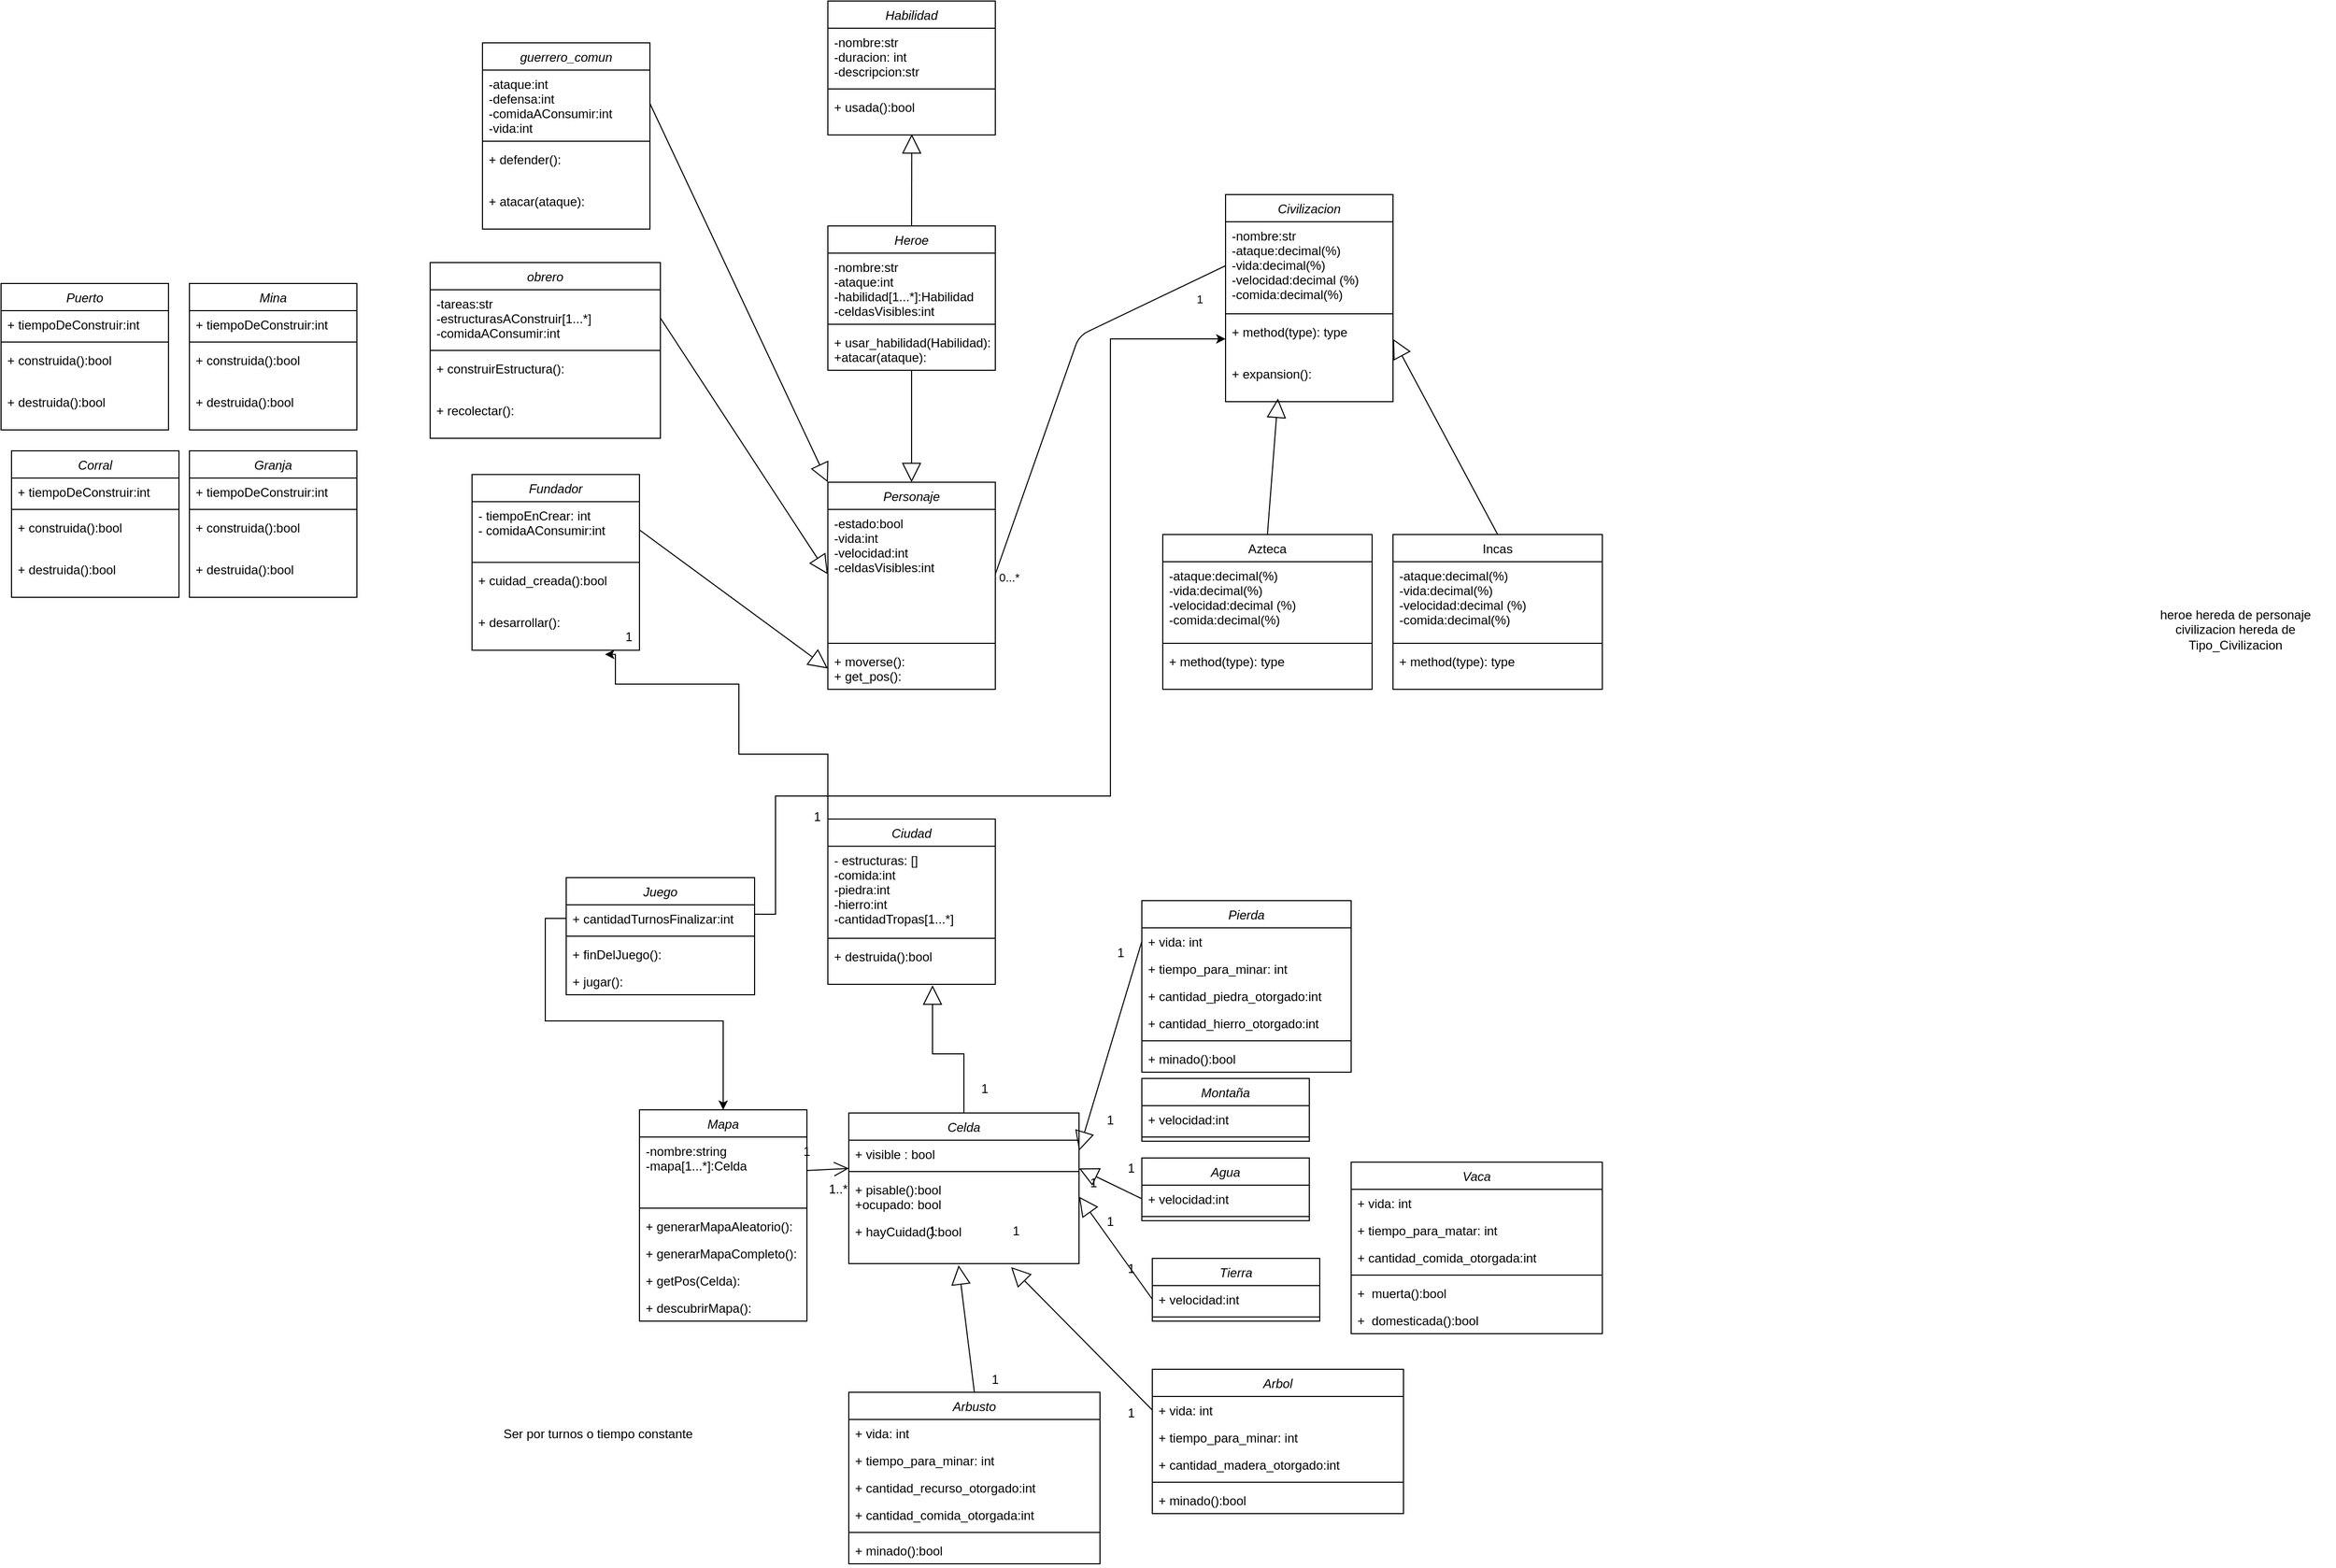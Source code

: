 <mxfile version="15.3.8" type="device"><diagram id="8JJDiIyHjLy-NNhQk0Iq" name="Page-1"><mxGraphModel dx="1550" dy="1571" grid="1" gridSize="10" guides="1" tooltips="1" connect="1" arrows="1" fold="1" page="1" pageScale="1" pageWidth="827" pageHeight="1169" math="0" shadow="0"><root><mxCell id="0"/><mxCell id="1" parent="0"/><mxCell id="Bsz2mE-iyqByEWqwgXkS-1" value="Juego" style="swimlane;fontStyle=2;align=center;verticalAlign=top;childLayout=stackLayout;horizontal=1;startSize=26;horizontalStack=0;resizeParent=1;resizeParentMax=0;resizeLast=0;collapsible=1;marginBottom=0;" parent="1" vertex="1"><mxGeometry x="-110" y="168" width="180" height="112" as="geometry"/></mxCell><mxCell id="Bsz2mE-iyqByEWqwgXkS-2" value="+ cantidadTurnosFinalizar:int" style="text;strokeColor=none;fillColor=none;align=left;verticalAlign=top;spacingLeft=4;spacingRight=4;overflow=hidden;rotatable=0;points=[[0,0.5],[1,0.5]];portConstraint=eastwest;" parent="Bsz2mE-iyqByEWqwgXkS-1" vertex="1"><mxGeometry y="26" width="180" height="26" as="geometry"/></mxCell><mxCell id="Bsz2mE-iyqByEWqwgXkS-3" value="" style="line;strokeWidth=1;fillColor=none;align=left;verticalAlign=middle;spacingTop=-1;spacingLeft=3;spacingRight=3;rotatable=0;labelPosition=right;points=[];portConstraint=eastwest;" parent="Bsz2mE-iyqByEWqwgXkS-1" vertex="1"><mxGeometry y="52" width="180" height="8" as="geometry"/></mxCell><mxCell id="Bsz2mE-iyqByEWqwgXkS-4" value="+ finDelJuego():" style="text;strokeColor=none;fillColor=none;align=left;verticalAlign=top;spacingLeft=4;spacingRight=4;overflow=hidden;rotatable=0;points=[[0,0.5],[1,0.5]];portConstraint=eastwest;" parent="Bsz2mE-iyqByEWqwgXkS-1" vertex="1"><mxGeometry y="60" width="180" height="26" as="geometry"/></mxCell><mxCell id="hgt76sWnVwrx15BT-1CC-37" value="+ jugar():" style="text;strokeColor=none;fillColor=none;align=left;verticalAlign=top;spacingLeft=4;spacingRight=4;overflow=hidden;rotatable=0;points=[[0,0.5],[1,0.5]];portConstraint=eastwest;" parent="Bsz2mE-iyqByEWqwgXkS-1" vertex="1"><mxGeometry y="86" width="180" height="26" as="geometry"/></mxCell><mxCell id="Bsz2mE-iyqByEWqwgXkS-5" value="Civilizacion" style="swimlane;fontStyle=2;align=center;verticalAlign=top;childLayout=stackLayout;horizontal=1;startSize=26;horizontalStack=0;resizeParent=1;resizeParentMax=0;resizeLast=0;collapsible=1;marginBottom=0;" parent="1" vertex="1"><mxGeometry x="520" y="-485" width="160" height="198" as="geometry"/></mxCell><mxCell id="Bsz2mE-iyqByEWqwgXkS-6" value="-nombre:str&#10;-ataque:decimal(%)&#10;-vida:decimal(%)&#10;-velocidad:decimal (%)&#10;-comida:decimal(%)" style="text;strokeColor=none;fillColor=none;align=left;verticalAlign=top;spacingLeft=4;spacingRight=4;overflow=hidden;rotatable=0;points=[[0,0.5],[1,0.5]];portConstraint=eastwest;" parent="Bsz2mE-iyqByEWqwgXkS-5" vertex="1"><mxGeometry y="26" width="160" height="84" as="geometry"/></mxCell><mxCell id="Bsz2mE-iyqByEWqwgXkS-7" value="" style="line;strokeWidth=1;fillColor=none;align=left;verticalAlign=middle;spacingTop=-1;spacingLeft=3;spacingRight=3;rotatable=0;labelPosition=right;points=[];portConstraint=eastwest;" parent="Bsz2mE-iyqByEWqwgXkS-5" vertex="1"><mxGeometry y="110" width="160" height="8" as="geometry"/></mxCell><mxCell id="Bsz2mE-iyqByEWqwgXkS-8" value="+ method(type): type" style="text;strokeColor=none;fillColor=none;align=left;verticalAlign=top;spacingLeft=4;spacingRight=4;overflow=hidden;rotatable=0;points=[[0,0.5],[1,0.5]];portConstraint=eastwest;" parent="Bsz2mE-iyqByEWqwgXkS-5" vertex="1"><mxGeometry y="118" width="160" height="40" as="geometry"/></mxCell><mxCell id="hgt76sWnVwrx15BT-1CC-32" value="+ expansion():" style="text;strokeColor=none;fillColor=none;align=left;verticalAlign=top;spacingLeft=4;spacingRight=4;overflow=hidden;rotatable=0;points=[[0,0.5],[1,0.5]];portConstraint=eastwest;" parent="Bsz2mE-iyqByEWqwgXkS-5" vertex="1"><mxGeometry y="158" width="160" height="40" as="geometry"/></mxCell><mxCell id="Bsz2mE-iyqByEWqwgXkS-9" value="Mapa" style="swimlane;fontStyle=2;align=center;verticalAlign=top;childLayout=stackLayout;horizontal=1;startSize=26;horizontalStack=0;resizeParent=1;resizeParentMax=0;resizeLast=0;collapsible=1;marginBottom=0;" parent="1" vertex="1"><mxGeometry x="-40" y="390" width="160" height="202" as="geometry"/></mxCell><mxCell id="Bsz2mE-iyqByEWqwgXkS-10" value="-nombre:string&#10;-mapa[1...*]:Celda" style="text;strokeColor=none;fillColor=none;align=left;verticalAlign=top;spacingLeft=4;spacingRight=4;overflow=hidden;rotatable=0;points=[[0,0.5],[1,0.5]];portConstraint=eastwest;" parent="Bsz2mE-iyqByEWqwgXkS-9" vertex="1"><mxGeometry y="26" width="160" height="64" as="geometry"/></mxCell><mxCell id="Bsz2mE-iyqByEWqwgXkS-11" value="" style="line;strokeWidth=1;fillColor=none;align=left;verticalAlign=middle;spacingTop=-1;spacingLeft=3;spacingRight=3;rotatable=0;labelPosition=right;points=[];portConstraint=eastwest;" parent="Bsz2mE-iyqByEWqwgXkS-9" vertex="1"><mxGeometry y="90" width="160" height="8" as="geometry"/></mxCell><mxCell id="Bsz2mE-iyqByEWqwgXkS-12" value="+ generarMapaAleatorio():" style="text;strokeColor=none;fillColor=none;align=left;verticalAlign=top;spacingLeft=4;spacingRight=4;overflow=hidden;rotatable=0;points=[[0,0.5],[1,0.5]];portConstraint=eastwest;" parent="Bsz2mE-iyqByEWqwgXkS-9" vertex="1"><mxGeometry y="98" width="160" height="26" as="geometry"/></mxCell><mxCell id="hgt76sWnVwrx15BT-1CC-34" value="+ generarMapaCompleto():" style="text;strokeColor=none;fillColor=none;align=left;verticalAlign=top;spacingLeft=4;spacingRight=4;overflow=hidden;rotatable=0;points=[[0,0.5],[1,0.5]];portConstraint=eastwest;" parent="Bsz2mE-iyqByEWqwgXkS-9" vertex="1"><mxGeometry y="124" width="160" height="26" as="geometry"/></mxCell><mxCell id="_lwzMiE8aVbPXO3ZBVne-4" value="+ getPos(Celda):" style="text;strokeColor=none;fillColor=none;align=left;verticalAlign=top;spacingLeft=4;spacingRight=4;overflow=hidden;rotatable=0;points=[[0,0.5],[1,0.5]];portConstraint=eastwest;" vertex="1" parent="Bsz2mE-iyqByEWqwgXkS-9"><mxGeometry y="150" width="160" height="26" as="geometry"/></mxCell><mxCell id="_lwzMiE8aVbPXO3ZBVne-6" value="+ descubrirMapa():" style="text;strokeColor=none;fillColor=none;align=left;verticalAlign=top;spacingLeft=4;spacingRight=4;overflow=hidden;rotatable=0;points=[[0,0.5],[1,0.5]];portConstraint=eastwest;" vertex="1" parent="Bsz2mE-iyqByEWqwgXkS-9"><mxGeometry y="176" width="160" height="26" as="geometry"/></mxCell><mxCell id="Bsz2mE-iyqByEWqwgXkS-13" value="Azteca" style="swimlane;fontStyle=0;align=center;verticalAlign=top;childLayout=stackLayout;horizontal=1;startSize=26;horizontalStack=0;resizeParent=1;resizeParentMax=0;resizeLast=0;collapsible=1;marginBottom=0;" parent="1" vertex="1"><mxGeometry x="460" y="-160" width="200" height="148" as="geometry"/></mxCell><mxCell id="Bsz2mE-iyqByEWqwgXkS-14" value="-ataque:decimal(%)&#10;-vida:decimal(%)&#10;-velocidad:decimal (%)&#10;-comida:decimal(%)" style="text;strokeColor=none;fillColor=none;align=left;verticalAlign=top;spacingLeft=4;spacingRight=4;overflow=hidden;rotatable=0;points=[[0,0.5],[1,0.5]];portConstraint=eastwest;" parent="Bsz2mE-iyqByEWqwgXkS-13" vertex="1"><mxGeometry y="26" width="200" height="74" as="geometry"/></mxCell><mxCell id="Bsz2mE-iyqByEWqwgXkS-15" value="" style="line;strokeWidth=1;fillColor=none;align=left;verticalAlign=middle;spacingTop=-1;spacingLeft=3;spacingRight=3;rotatable=0;labelPosition=right;points=[];portConstraint=eastwest;" parent="Bsz2mE-iyqByEWqwgXkS-13" vertex="1"><mxGeometry y="100" width="200" height="8" as="geometry"/></mxCell><mxCell id="Bsz2mE-iyqByEWqwgXkS-16" value="+ method(type): type" style="text;strokeColor=none;fillColor=none;align=left;verticalAlign=top;spacingLeft=4;spacingRight=4;overflow=hidden;rotatable=0;points=[[0,0.5],[1,0.5]];portConstraint=eastwest;" parent="Bsz2mE-iyqByEWqwgXkS-13" vertex="1"><mxGeometry y="108" width="200" height="40" as="geometry"/></mxCell><mxCell id="hgt76sWnVwrx15BT-1CC-38" style="edgeStyle=none;rounded=0;orthogonalLoop=1;jettySize=auto;html=1;exitX=0.5;exitY=0;exitDx=0;exitDy=0;entryX=0.501;entryY=0.982;entryDx=0;entryDy=0;entryPerimeter=0;endArrow=block;endFill=0;endSize=16;" parent="1" source="Bsz2mE-iyqByEWqwgXkS-17" target="Bsz2mE-iyqByEWqwgXkS-29" edge="1"><mxGeometry relative="1" as="geometry"/></mxCell><mxCell id="Bsz2mE-iyqByEWqwgXkS-17" value="Heroe" style="swimlane;fontStyle=2;align=center;verticalAlign=top;childLayout=stackLayout;horizontal=1;startSize=26;horizontalStack=0;resizeParent=1;resizeParentMax=0;resizeLast=0;collapsible=1;marginBottom=0;" parent="1" vertex="1"><mxGeometry x="140" y="-455" width="160" height="138" as="geometry"/></mxCell><mxCell id="Bsz2mE-iyqByEWqwgXkS-18" value="-nombre:str&#10;-ataque:int&#10;-habilidad[1...*]:Habilidad&#10;-celdasVisibles:int&#10;" style="text;strokeColor=none;fillColor=none;align=left;verticalAlign=top;spacingLeft=4;spacingRight=4;overflow=hidden;rotatable=0;points=[[0,0.5],[1,0.5]];portConstraint=eastwest;" parent="Bsz2mE-iyqByEWqwgXkS-17" vertex="1"><mxGeometry y="26" width="160" height="64" as="geometry"/></mxCell><mxCell id="Bsz2mE-iyqByEWqwgXkS-19" value="" style="line;strokeWidth=1;fillColor=none;align=left;verticalAlign=middle;spacingTop=-1;spacingLeft=3;spacingRight=3;rotatable=0;labelPosition=right;points=[];portConstraint=eastwest;" parent="Bsz2mE-iyqByEWqwgXkS-17" vertex="1"><mxGeometry y="90" width="160" height="8" as="geometry"/></mxCell><mxCell id="Bsz2mE-iyqByEWqwgXkS-20" value="+ usar_habilidad(Habilidad):&#10;+atacar(ataque):" style="text;strokeColor=none;fillColor=none;align=left;verticalAlign=top;spacingLeft=4;spacingRight=4;overflow=hidden;rotatable=0;points=[[0,0.5],[1,0.5]];portConstraint=eastwest;" parent="Bsz2mE-iyqByEWqwgXkS-17" vertex="1"><mxGeometry y="98" width="160" height="40" as="geometry"/></mxCell><mxCell id="Bsz2mE-iyqByEWqwgXkS-21" value="Personaje" style="swimlane;fontStyle=2;align=center;verticalAlign=top;childLayout=stackLayout;horizontal=1;startSize=26;horizontalStack=0;resizeParent=1;resizeParentMax=0;resizeLast=0;collapsible=1;marginBottom=0;" parent="1" vertex="1"><mxGeometry x="140" y="-210" width="160" height="198" as="geometry"/></mxCell><mxCell id="Bsz2mE-iyqByEWqwgXkS-22" value="-estado:bool&#10;-vida:int&#10;-velocidad:int&#10;-celdasVisibles:int" style="text;strokeColor=none;fillColor=none;align=left;verticalAlign=top;spacingLeft=4;spacingRight=4;overflow=hidden;rotatable=0;points=[[0,0.5],[1,0.5]];portConstraint=eastwest;" parent="Bsz2mE-iyqByEWqwgXkS-21" vertex="1"><mxGeometry y="26" width="160" height="124" as="geometry"/></mxCell><mxCell id="Bsz2mE-iyqByEWqwgXkS-23" value="" style="line;strokeWidth=1;fillColor=none;align=left;verticalAlign=middle;spacingTop=-1;spacingLeft=3;spacingRight=3;rotatable=0;labelPosition=right;points=[];portConstraint=eastwest;" parent="Bsz2mE-iyqByEWqwgXkS-21" vertex="1"><mxGeometry y="150" width="160" height="8" as="geometry"/></mxCell><mxCell id="Bsz2mE-iyqByEWqwgXkS-24" value="+ moverse():&#10;+ get_pos():" style="text;strokeColor=none;fillColor=none;align=left;verticalAlign=top;spacingLeft=4;spacingRight=4;overflow=hidden;rotatable=0;points=[[0,0.5],[1,0.5]];portConstraint=eastwest;" parent="Bsz2mE-iyqByEWqwgXkS-21" vertex="1"><mxGeometry y="158" width="160" height="40" as="geometry"/></mxCell><mxCell id="Bsz2mE-iyqByEWqwgXkS-26" value="Habilidad" style="swimlane;fontStyle=2;align=center;verticalAlign=top;childLayout=stackLayout;horizontal=1;startSize=26;horizontalStack=0;resizeParent=1;resizeParentMax=0;resizeLast=0;collapsible=1;marginBottom=0;" parent="1" vertex="1"><mxGeometry x="140" y="-670" width="160" height="128" as="geometry"/></mxCell><mxCell id="Bsz2mE-iyqByEWqwgXkS-27" value="-nombre:str&#10;-duracion: int&#10;-descripcion:str&#10;" style="text;strokeColor=none;fillColor=none;align=left;verticalAlign=top;spacingLeft=4;spacingRight=4;overflow=hidden;rotatable=0;points=[[0,0.5],[1,0.5]];portConstraint=eastwest;" parent="Bsz2mE-iyqByEWqwgXkS-26" vertex="1"><mxGeometry y="26" width="160" height="54" as="geometry"/></mxCell><mxCell id="Bsz2mE-iyqByEWqwgXkS-28" value="" style="line;strokeWidth=1;fillColor=none;align=left;verticalAlign=middle;spacingTop=-1;spacingLeft=3;spacingRight=3;rotatable=0;labelPosition=right;points=[];portConstraint=eastwest;" parent="Bsz2mE-iyqByEWqwgXkS-26" vertex="1"><mxGeometry y="80" width="160" height="8" as="geometry"/></mxCell><mxCell id="Bsz2mE-iyqByEWqwgXkS-29" value="+ usada():bool" style="text;strokeColor=none;fillColor=none;align=left;verticalAlign=top;spacingLeft=4;spacingRight=4;overflow=hidden;rotatable=0;points=[[0,0.5],[1,0.5]];portConstraint=eastwest;" parent="Bsz2mE-iyqByEWqwgXkS-26" vertex="1"><mxGeometry y="88" width="160" height="40" as="geometry"/></mxCell><mxCell id="Bsz2mE-iyqByEWqwgXkS-30" value="heroe hereda de personaje&lt;br&gt;civilizacion hereda de Tipo_Civilizacion" style="text;html=1;strokeColor=none;fillColor=none;align=center;verticalAlign=middle;whiteSpace=wrap;rounded=0;rotation=0;" parent="1" vertex="1"><mxGeometry x="1389.77" y="-217.4" width="190.23" height="297.4" as="geometry"/></mxCell><mxCell id="hgt76sWnVwrx15BT-1CC-19" style="edgeStyle=orthogonalEdgeStyle;rounded=0;orthogonalLoop=1;jettySize=auto;html=1;exitX=0.5;exitY=0;exitDx=0;exitDy=0;entryX=0.625;entryY=1.025;entryDx=0;entryDy=0;entryPerimeter=0;endArrow=block;endFill=0;endSize=16;" parent="1" source="Bsz2mE-iyqByEWqwgXkS-31" target="rQCdPEI0_QHbPo6-V2n5-23" edge="1"><mxGeometry relative="1" as="geometry"/></mxCell><mxCell id="Bsz2mE-iyqByEWqwgXkS-31" value="Celda" style="swimlane;fontStyle=2;align=center;verticalAlign=top;childLayout=stackLayout;horizontal=1;startSize=26;horizontalStack=0;resizeParent=1;resizeParentMax=0;resizeLast=0;collapsible=1;marginBottom=0;" parent="1" vertex="1"><mxGeometry x="160" y="393" width="220" height="144" as="geometry"/></mxCell><mxCell id="_lwzMiE8aVbPXO3ZBVne-28" value="+ visible : bool" style="text;strokeColor=none;fillColor=none;align=left;verticalAlign=top;spacingLeft=4;spacingRight=4;overflow=hidden;rotatable=0;points=[[0,0.5],[1,0.5]];portConstraint=eastwest;" vertex="1" parent="Bsz2mE-iyqByEWqwgXkS-31"><mxGeometry y="26" width="220" height="26" as="geometry"/></mxCell><mxCell id="Bsz2mE-iyqByEWqwgXkS-33" value="" style="line;strokeWidth=1;fillColor=none;align=left;verticalAlign=middle;spacingTop=-1;spacingLeft=3;spacingRight=3;rotatable=0;labelPosition=right;points=[];portConstraint=eastwest;" parent="Bsz2mE-iyqByEWqwgXkS-31" vertex="1"><mxGeometry y="52" width="220" height="8" as="geometry"/></mxCell><mxCell id="Bsz2mE-iyqByEWqwgXkS-34" value="+ pisable():bool&#10;+ocupado: bool&#10;" style="text;strokeColor=none;fillColor=none;align=left;verticalAlign=top;spacingLeft=4;spacingRight=4;overflow=hidden;rotatable=0;points=[[0,0.5],[1,0.5]];portConstraint=eastwest;" parent="Bsz2mE-iyqByEWqwgXkS-31" vertex="1"><mxGeometry y="60" width="220" height="40" as="geometry"/></mxCell><mxCell id="_lwzMiE8aVbPXO3ZBVne-5" value="+ hayCuidad():bool" style="text;strokeColor=none;fillColor=none;align=left;verticalAlign=top;spacingLeft=4;spacingRight=4;overflow=hidden;rotatable=0;points=[[0,0.5],[1,0.5]];portConstraint=eastwest;" vertex="1" parent="Bsz2mE-iyqByEWqwgXkS-31"><mxGeometry y="100" width="220" height="44" as="geometry"/></mxCell><mxCell id="Bsz2mE-iyqByEWqwgXkS-35" value="Pierda" style="swimlane;fontStyle=2;align=center;verticalAlign=top;childLayout=stackLayout;horizontal=1;startSize=26;horizontalStack=0;resizeParent=1;resizeParentMax=0;resizeLast=0;collapsible=1;marginBottom=0;" parent="1" vertex="1"><mxGeometry x="440" y="190" width="200" height="164" as="geometry"/></mxCell><mxCell id="Bsz2mE-iyqByEWqwgXkS-36" value="+ vida: int &#10;" style="text;strokeColor=none;fillColor=none;align=left;verticalAlign=top;spacingLeft=4;spacingRight=4;overflow=hidden;rotatable=0;points=[[0,0.5],[1,0.5]];portConstraint=eastwest;" parent="Bsz2mE-iyqByEWqwgXkS-35" vertex="1"><mxGeometry y="26" width="200" height="26" as="geometry"/></mxCell><mxCell id="BMXEYmr8GAR5Oj0dmpGZ-1" value="+ tiempo_para_minar: int&#10;" style="text;strokeColor=none;fillColor=none;align=left;verticalAlign=top;spacingLeft=4;spacingRight=4;overflow=hidden;rotatable=0;points=[[0,0.5],[1,0.5]];portConstraint=eastwest;" parent="Bsz2mE-iyqByEWqwgXkS-35" vertex="1"><mxGeometry y="52" width="200" height="26" as="geometry"/></mxCell><mxCell id="_lwzMiE8aVbPXO3ZBVne-50" value="+ cantidad_piedra_otorgado:int" style="text;strokeColor=none;fillColor=none;align=left;verticalAlign=top;spacingLeft=4;spacingRight=4;overflow=hidden;rotatable=0;points=[[0,0.5],[1,0.5]];portConstraint=eastwest;" vertex="1" parent="Bsz2mE-iyqByEWqwgXkS-35"><mxGeometry y="78" width="200" height="26" as="geometry"/></mxCell><mxCell id="BMXEYmr8GAR5Oj0dmpGZ-6" value="+ cantidad_hierro_otorgado:int" style="text;strokeColor=none;fillColor=none;align=left;verticalAlign=top;spacingLeft=4;spacingRight=4;overflow=hidden;rotatable=0;points=[[0,0.5],[1,0.5]];portConstraint=eastwest;" parent="Bsz2mE-iyqByEWqwgXkS-35" vertex="1"><mxGeometry y="104" width="200" height="26" as="geometry"/></mxCell><mxCell id="Bsz2mE-iyqByEWqwgXkS-37" value="" style="line;strokeWidth=1;fillColor=none;align=left;verticalAlign=middle;spacingTop=-1;spacingLeft=3;spacingRight=3;rotatable=0;labelPosition=right;points=[];portConstraint=eastwest;" parent="Bsz2mE-iyqByEWqwgXkS-35" vertex="1"><mxGeometry y="130" width="200" height="8" as="geometry"/></mxCell><mxCell id="Bsz2mE-iyqByEWqwgXkS-38" value="+ minado():bool" style="text;strokeColor=none;fillColor=none;align=left;verticalAlign=top;spacingLeft=4;spacingRight=4;overflow=hidden;rotatable=0;points=[[0,0.5],[1,0.5]];portConstraint=eastwest;" parent="Bsz2mE-iyqByEWqwgXkS-35" vertex="1"><mxGeometry y="138" width="200" height="26" as="geometry"/></mxCell><mxCell id="Bsz2mE-iyqByEWqwgXkS-40" value="Agua" style="swimlane;fontStyle=2;align=center;verticalAlign=top;childLayout=stackLayout;horizontal=1;startSize=26;horizontalStack=0;resizeParent=1;resizeParentMax=0;resizeLast=0;collapsible=1;marginBottom=0;" parent="1" vertex="1"><mxGeometry x="440" y="436" width="160" height="60" as="geometry"/></mxCell><mxCell id="Bsz2mE-iyqByEWqwgXkS-41" value="+ velocidad:int" style="text;strokeColor=none;fillColor=none;align=left;verticalAlign=top;spacingLeft=4;spacingRight=4;overflow=hidden;rotatable=0;points=[[0,0.5],[1,0.5]];portConstraint=eastwest;" parent="Bsz2mE-iyqByEWqwgXkS-40" vertex="1"><mxGeometry y="26" width="160" height="26" as="geometry"/></mxCell><mxCell id="Bsz2mE-iyqByEWqwgXkS-42" value="" style="line;strokeWidth=1;fillColor=none;align=left;verticalAlign=middle;spacingTop=-1;spacingLeft=3;spacingRight=3;rotatable=0;labelPosition=right;points=[];portConstraint=eastwest;" parent="Bsz2mE-iyqByEWqwgXkS-40" vertex="1"><mxGeometry y="52" width="160" height="8" as="geometry"/></mxCell><mxCell id="Bsz2mE-iyqByEWqwgXkS-44" value="Tierra" style="swimlane;fontStyle=2;align=center;verticalAlign=top;childLayout=stackLayout;horizontal=1;startSize=26;horizontalStack=0;resizeParent=1;resizeParentMax=0;resizeLast=0;collapsible=1;marginBottom=0;" parent="1" vertex="1"><mxGeometry x="450" y="532" width="160" height="60" as="geometry"/></mxCell><mxCell id="Bsz2mE-iyqByEWqwgXkS-45" value="+ velocidad:int" style="text;strokeColor=none;fillColor=none;align=left;verticalAlign=top;spacingLeft=4;spacingRight=4;overflow=hidden;rotatable=0;points=[[0,0.5],[1,0.5]];portConstraint=eastwest;" parent="Bsz2mE-iyqByEWqwgXkS-44" vertex="1"><mxGeometry y="26" width="160" height="26" as="geometry"/></mxCell><mxCell id="Bsz2mE-iyqByEWqwgXkS-46" value="" style="line;strokeWidth=1;fillColor=none;align=left;verticalAlign=middle;spacingTop=-1;spacingLeft=3;spacingRight=3;rotatable=0;labelPosition=right;points=[];portConstraint=eastwest;" parent="Bsz2mE-iyqByEWqwgXkS-44" vertex="1"><mxGeometry y="52" width="160" height="8" as="geometry"/></mxCell><mxCell id="rQCdPEI0_QHbPo6-V2n5-1" value="" style="endArrow=block;endSize=16;endFill=0;html=1;entryX=1;entryY=0.25;entryDx=0;entryDy=0;exitX=0;exitY=0.5;exitDx=0;exitDy=0;" parent="1" source="Bsz2mE-iyqByEWqwgXkS-36" target="Bsz2mE-iyqByEWqwgXkS-31" edge="1"><mxGeometry x="-1" y="-162" width="160" relative="1" as="geometry"><mxPoint x="410" y="312" as="sourcePoint"/><mxPoint x="570" y="312" as="targetPoint"/><mxPoint x="-150" y="-102" as="offset"/></mxGeometry></mxCell><mxCell id="rQCdPEI0_QHbPo6-V2n5-2" value="" style="endArrow=block;endSize=16;endFill=0;html=1;entryX=1;entryY=0.5;entryDx=0;entryDy=0;exitX=0;exitY=0.5;exitDx=0;exitDy=0;" parent="1" source="Bsz2mE-iyqByEWqwgXkS-41" edge="1"><mxGeometry x="-1" y="-162" width="160" relative="1" as="geometry"><mxPoint x="650.0" y="299.0" as="sourcePoint"/><mxPoint x="380" y="446" as="targetPoint"/><mxPoint x="-150" y="-102" as="offset"/></mxGeometry></mxCell><mxCell id="rQCdPEI0_QHbPo6-V2n5-3" value="" style="endArrow=block;endSize=16;endFill=0;html=1;entryX=1;entryY=0.5;entryDx=0;entryDy=0;exitX=0;exitY=0.5;exitDx=0;exitDy=0;" parent="1" source="Bsz2mE-iyqByEWqwgXkS-45" target="Bsz2mE-iyqByEWqwgXkS-34" edge="1"><mxGeometry x="-1" y="-162" width="160" relative="1" as="geometry"><mxPoint x="660.0" y="309.0" as="sourcePoint"/><mxPoint x="480" y="394.5" as="targetPoint"/><mxPoint x="-150" y="-102" as="offset"/></mxGeometry></mxCell><mxCell id="rQCdPEI0_QHbPo6-V2n5-4" value="" style="endArrow=block;endSize=16;endFill=0;html=1;entryX=0.5;entryY=0;entryDx=0;entryDy=0;" parent="1" source="Bsz2mE-iyqByEWqwgXkS-20" target="Bsz2mE-iyqByEWqwgXkS-21" edge="1"><mxGeometry x="-1" y="-162" width="160" relative="1" as="geometry"><mxPoint x="220" y="-310" as="sourcePoint"/><mxPoint x="380" y="-284.5" as="targetPoint"/><mxPoint x="-150" y="-102" as="offset"/></mxGeometry></mxCell><mxCell id="rQCdPEI0_QHbPo6-V2n5-5" value="guerrero_comun" style="swimlane;fontStyle=2;align=center;verticalAlign=top;childLayout=stackLayout;horizontal=1;startSize=26;horizontalStack=0;resizeParent=1;resizeParentMax=0;resizeLast=0;collapsible=1;marginBottom=0;" parent="1" vertex="1"><mxGeometry x="-190" y="-630" width="160" height="178" as="geometry"/></mxCell><mxCell id="rQCdPEI0_QHbPo6-V2n5-6" value="-ataque:int&#10;-defensa:int&#10;-comidaAConsumir:int&#10;-vida:int" style="text;strokeColor=none;fillColor=none;align=left;verticalAlign=top;spacingLeft=4;spacingRight=4;overflow=hidden;rotatable=0;points=[[0,0.5],[1,0.5]];portConstraint=eastwest;" parent="rQCdPEI0_QHbPo6-V2n5-5" vertex="1"><mxGeometry y="26" width="160" height="64" as="geometry"/></mxCell><mxCell id="rQCdPEI0_QHbPo6-V2n5-7" value="" style="line;strokeWidth=1;fillColor=none;align=left;verticalAlign=middle;spacingTop=-1;spacingLeft=3;spacingRight=3;rotatable=0;labelPosition=right;points=[];portConstraint=eastwest;" parent="rQCdPEI0_QHbPo6-V2n5-5" vertex="1"><mxGeometry y="90" width="160" height="8" as="geometry"/></mxCell><mxCell id="rQCdPEI0_QHbPo6-V2n5-8" value="+ defender():" style="text;strokeColor=none;fillColor=none;align=left;verticalAlign=top;spacingLeft=4;spacingRight=4;overflow=hidden;rotatable=0;points=[[0,0.5],[1,0.5]];portConstraint=eastwest;" parent="rQCdPEI0_QHbPo6-V2n5-5" vertex="1"><mxGeometry y="98" width="160" height="40" as="geometry"/></mxCell><mxCell id="hgt76sWnVwrx15BT-1CC-28" value="+ atacar(ataque):" style="text;strokeColor=none;fillColor=none;align=left;verticalAlign=top;spacingLeft=4;spacingRight=4;overflow=hidden;rotatable=0;points=[[0,0.5],[1,0.5]];portConstraint=eastwest;" parent="rQCdPEI0_QHbPo6-V2n5-5" vertex="1"><mxGeometry y="138" width="160" height="40" as="geometry"/></mxCell><mxCell id="rQCdPEI0_QHbPo6-V2n5-9" value="obrero" style="swimlane;fontStyle=2;align=center;verticalAlign=top;childLayout=stackLayout;horizontal=1;startSize=26;horizontalStack=0;resizeParent=1;resizeParentMax=0;resizeLast=0;collapsible=1;marginBottom=0;" parent="1" vertex="1"><mxGeometry x="-240" y="-420" width="220" height="168" as="geometry"/></mxCell><mxCell id="rQCdPEI0_QHbPo6-V2n5-10" value="-tareas:str&#10;-estructurasAConstruir[1...*]&#10;-comidaAConsumir:int" style="text;strokeColor=none;fillColor=none;align=left;verticalAlign=top;spacingLeft=4;spacingRight=4;overflow=hidden;rotatable=0;points=[[0,0.5],[1,0.5]];portConstraint=eastwest;" parent="rQCdPEI0_QHbPo6-V2n5-9" vertex="1"><mxGeometry y="26" width="220" height="54" as="geometry"/></mxCell><mxCell id="rQCdPEI0_QHbPo6-V2n5-11" value="" style="line;strokeWidth=1;fillColor=none;align=left;verticalAlign=middle;spacingTop=-1;spacingLeft=3;spacingRight=3;rotatable=0;labelPosition=right;points=[];portConstraint=eastwest;" parent="rQCdPEI0_QHbPo6-V2n5-9" vertex="1"><mxGeometry y="80" width="220" height="8" as="geometry"/></mxCell><mxCell id="rQCdPEI0_QHbPo6-V2n5-12" value="+ construirEstructura():" style="text;strokeColor=none;fillColor=none;align=left;verticalAlign=top;spacingLeft=4;spacingRight=4;overflow=hidden;rotatable=0;points=[[0,0.5],[1,0.5]];portConstraint=eastwest;" parent="rQCdPEI0_QHbPo6-V2n5-9" vertex="1"><mxGeometry y="88" width="220" height="40" as="geometry"/></mxCell><mxCell id="hgt76sWnVwrx15BT-1CC-26" value="+ recolectar():" style="text;strokeColor=none;fillColor=none;align=left;verticalAlign=top;spacingLeft=4;spacingRight=4;overflow=hidden;rotatable=0;points=[[0,0.5],[1,0.5]];portConstraint=eastwest;" parent="rQCdPEI0_QHbPo6-V2n5-9" vertex="1"><mxGeometry y="128" width="220" height="40" as="geometry"/></mxCell><mxCell id="rQCdPEI0_QHbPo6-V2n5-13" value="Fundador" style="swimlane;fontStyle=2;align=center;verticalAlign=top;childLayout=stackLayout;horizontal=1;startSize=26;horizontalStack=0;resizeParent=1;resizeParentMax=0;resizeLast=0;collapsible=1;marginBottom=0;" parent="1" vertex="1"><mxGeometry x="-200" y="-217.4" width="160" height="168" as="geometry"/></mxCell><mxCell id="rQCdPEI0_QHbPo6-V2n5-14" value="- tiempoEnCrear: int&#10;- comidaAConsumir:int" style="text;strokeColor=none;fillColor=none;align=left;verticalAlign=top;spacingLeft=4;spacingRight=4;overflow=hidden;rotatable=0;points=[[0,0.5],[1,0.5]];portConstraint=eastwest;" parent="rQCdPEI0_QHbPo6-V2n5-13" vertex="1"><mxGeometry y="26" width="160" height="54" as="geometry"/></mxCell><mxCell id="rQCdPEI0_QHbPo6-V2n5-15" value="" style="line;strokeWidth=1;fillColor=none;align=left;verticalAlign=middle;spacingTop=-1;spacingLeft=3;spacingRight=3;rotatable=0;labelPosition=right;points=[];portConstraint=eastwest;" parent="rQCdPEI0_QHbPo6-V2n5-13" vertex="1"><mxGeometry y="80" width="160" height="8" as="geometry"/></mxCell><mxCell id="rQCdPEI0_QHbPo6-V2n5-16" value="+ cuidad_creada():bool" style="text;strokeColor=none;fillColor=none;align=left;verticalAlign=top;spacingLeft=4;spacingRight=4;overflow=hidden;rotatable=0;points=[[0,0.5],[1,0.5]];portConstraint=eastwest;" parent="rQCdPEI0_QHbPo6-V2n5-13" vertex="1"><mxGeometry y="88" width="160" height="40" as="geometry"/></mxCell><mxCell id="hgt76sWnVwrx15BT-1CC-27" value="+ desarrollar():" style="text;strokeColor=none;fillColor=none;align=left;verticalAlign=top;spacingLeft=4;spacingRight=4;overflow=hidden;rotatable=0;points=[[0,0.5],[1,0.5]];portConstraint=eastwest;" parent="rQCdPEI0_QHbPo6-V2n5-13" vertex="1"><mxGeometry y="128" width="160" height="40" as="geometry"/></mxCell><mxCell id="rQCdPEI0_QHbPo6-V2n5-17" value="" style="endArrow=block;endSize=16;endFill=0;html=1;entryX=0;entryY=0;entryDx=0;entryDy=0;exitX=1;exitY=0.5;exitDx=0;exitDy=0;" parent="1" source="rQCdPEI0_QHbPo6-V2n5-6" target="Bsz2mE-iyqByEWqwgXkS-21" edge="1"><mxGeometry x="-1" y="-162" width="160" relative="1" as="geometry"><mxPoint x="42.8" y="-380.0" as="sourcePoint"/><mxPoint x="40" y="-267.72" as="targetPoint"/><mxPoint x="-150" y="-102" as="offset"/></mxGeometry></mxCell><mxCell id="rQCdPEI0_QHbPo6-V2n5-18" value="" style="endArrow=block;endSize=16;endFill=0;html=1;entryX=0;entryY=0.5;entryDx=0;entryDy=0;exitX=1;exitY=0.5;exitDx=0;exitDy=0;" parent="1" source="rQCdPEI0_QHbPo6-V2n5-10" target="Bsz2mE-iyqByEWqwgXkS-22" edge="1"><mxGeometry x="-1" y="-162" width="160" relative="1" as="geometry"><mxPoint x="52.8" y="-150.0" as="sourcePoint"/><mxPoint x="50" y="-37.72" as="targetPoint"/><mxPoint x="-150" y="-102" as="offset"/></mxGeometry></mxCell><mxCell id="rQCdPEI0_QHbPo6-V2n5-19" value="" style="endArrow=block;endSize=16;endFill=0;html=1;entryX=0;entryY=0.5;entryDx=0;entryDy=0;exitX=1;exitY=0.5;exitDx=0;exitDy=0;" parent="1" source="rQCdPEI0_QHbPo6-V2n5-14" target="Bsz2mE-iyqByEWqwgXkS-24" edge="1"><mxGeometry x="-1" y="-162" width="160" relative="1" as="geometry"><mxPoint x="-7.2" y="-70.0" as="sourcePoint"/><mxPoint x="-10" y="42.28" as="targetPoint"/><mxPoint x="-150" y="-102" as="offset"/></mxGeometry></mxCell><mxCell id="rQCdPEI0_QHbPo6-V2n5-20" value="Ciudad" style="swimlane;fontStyle=2;align=center;verticalAlign=top;childLayout=stackLayout;horizontal=1;startSize=26;horizontalStack=0;resizeParent=1;resizeParentMax=0;resizeLast=0;collapsible=1;marginBottom=0;" parent="1" vertex="1"><mxGeometry x="140" y="112" width="160" height="158" as="geometry"/></mxCell><mxCell id="hgt76sWnVwrx15BT-1CC-35" value="- estructuras: []&#10;-comida:int&#10;-piedra:int&#10;-hierro:int&#10;-cantidadTropas[1...*]" style="text;strokeColor=none;fillColor=none;align=left;verticalAlign=top;spacingLeft=4;spacingRight=4;overflow=hidden;rotatable=0;points=[[0,0.5],[1,0.5]];portConstraint=eastwest;" parent="rQCdPEI0_QHbPo6-V2n5-20" vertex="1"><mxGeometry y="26" width="160" height="84" as="geometry"/></mxCell><mxCell id="rQCdPEI0_QHbPo6-V2n5-22" value="" style="line;strokeWidth=1;fillColor=none;align=left;verticalAlign=middle;spacingTop=-1;spacingLeft=3;spacingRight=3;rotatable=0;labelPosition=right;points=[];portConstraint=eastwest;" parent="rQCdPEI0_QHbPo6-V2n5-20" vertex="1"><mxGeometry y="110" width="160" height="8" as="geometry"/></mxCell><mxCell id="rQCdPEI0_QHbPo6-V2n5-23" value="+ destruida():bool" style="text;strokeColor=none;fillColor=none;align=left;verticalAlign=top;spacingLeft=4;spacingRight=4;overflow=hidden;rotatable=0;points=[[0,0.5],[1,0.5]];portConstraint=eastwest;" parent="rQCdPEI0_QHbPo6-V2n5-20" vertex="1"><mxGeometry y="118" width="160" height="40" as="geometry"/></mxCell><mxCell id="rQCdPEI0_QHbPo6-V2n5-36" value="" style="endArrow=open;endFill=1;endSize=12;html=1;entryX=0;entryY=0.5;entryDx=0;entryDy=0;exitX=1;exitY=0.5;exitDx=0;exitDy=0;" parent="1" source="Bsz2mE-iyqByEWqwgXkS-10" edge="1"><mxGeometry width="160" relative="1" as="geometry"><mxPoint x="410" y="570.5" as="sourcePoint"/><mxPoint x="160" y="446" as="targetPoint"/><Array as="points"/></mxGeometry></mxCell><mxCell id="rQCdPEI0_QHbPo6-V2n5-40" value="" style="endArrow=none;html=1;entryX=0;entryY=0.5;entryDx=0;entryDy=0;exitX=1;exitY=0.5;exitDx=0;exitDy=0;" parent="1" source="Bsz2mE-iyqByEWqwgXkS-22" target="Bsz2mE-iyqByEWqwgXkS-6" edge="1"><mxGeometry width="50" height="50" relative="1" as="geometry"><mxPoint x="350" y="-230" as="sourcePoint"/><mxPoint x="400" y="-280" as="targetPoint"/><Array as="points"><mxPoint x="380" y="-350"/></Array></mxGeometry></mxCell><mxCell id="rQCdPEI0_QHbPo6-V2n5-41" value="0...*" style="edgeLabel;html=1;align=center;verticalAlign=middle;resizable=0;points=[];" parent="rQCdPEI0_QHbPo6-V2n5-40" vertex="1" connectable="0"><mxGeometry x="-0.753" y="4" relative="1" as="geometry"><mxPoint y="49.95" as="offset"/></mxGeometry></mxCell><mxCell id="rQCdPEI0_QHbPo6-V2n5-42" value="1" style="edgeLabel;html=1;align=center;verticalAlign=middle;resizable=0;points=[];" parent="rQCdPEI0_QHbPo6-V2n5-40" vertex="1" connectable="0"><mxGeometry x="0.773" y="1" relative="1" as="geometry"><mxPoint x="16" y="13" as="offset"/></mxGeometry></mxCell><mxCell id="rQCdPEI0_QHbPo6-V2n5-30" value="" style="endArrow=block;endSize=16;endFill=0;html=1;exitX=0.5;exitY=0;exitDx=0;exitDy=0;" parent="1" source="Bsz2mE-iyqByEWqwgXkS-13" edge="1"><mxGeometry x="-1" y="-162" width="160" relative="1" as="geometry"><mxPoint x="572.8" y="-372.0" as="sourcePoint"/><mxPoint x="570" y="-290" as="targetPoint"/><mxPoint x="-150" y="-102" as="offset"/></mxGeometry></mxCell><mxCell id="rQCdPEI0_QHbPo6-V2n5-44" value="Incas" style="swimlane;fontStyle=0;align=center;verticalAlign=top;childLayout=stackLayout;horizontal=1;startSize=26;horizontalStack=0;resizeParent=1;resizeParentMax=0;resizeLast=0;collapsible=1;marginBottom=0;" parent="1" vertex="1"><mxGeometry x="680" y="-160" width="200" height="148" as="geometry"/></mxCell><mxCell id="rQCdPEI0_QHbPo6-V2n5-45" value="-ataque:decimal(%)&#10;-vida:decimal(%)&#10;-velocidad:decimal (%)&#10;-comida:decimal(%)" style="text;strokeColor=none;fillColor=none;align=left;verticalAlign=top;spacingLeft=4;spacingRight=4;overflow=hidden;rotatable=0;points=[[0,0.5],[1,0.5]];portConstraint=eastwest;" parent="rQCdPEI0_QHbPo6-V2n5-44" vertex="1"><mxGeometry y="26" width="200" height="74" as="geometry"/></mxCell><mxCell id="rQCdPEI0_QHbPo6-V2n5-46" value="" style="line;strokeWidth=1;fillColor=none;align=left;verticalAlign=middle;spacingTop=-1;spacingLeft=3;spacingRight=3;rotatable=0;labelPosition=right;points=[];portConstraint=eastwest;" parent="rQCdPEI0_QHbPo6-V2n5-44" vertex="1"><mxGeometry y="100" width="200" height="8" as="geometry"/></mxCell><mxCell id="rQCdPEI0_QHbPo6-V2n5-47" value="+ method(type): type" style="text;strokeColor=none;fillColor=none;align=left;verticalAlign=top;spacingLeft=4;spacingRight=4;overflow=hidden;rotatable=0;points=[[0,0.5],[1,0.5]];portConstraint=eastwest;" parent="rQCdPEI0_QHbPo6-V2n5-44" vertex="1"><mxGeometry y="108" width="200" height="40" as="geometry"/></mxCell><mxCell id="rQCdPEI0_QHbPo6-V2n5-48" value="" style="endArrow=block;endSize=16;endFill=0;html=1;exitX=0.5;exitY=0;exitDx=0;exitDy=0;entryX=1;entryY=0.5;entryDx=0;entryDy=0;" parent="1" source="rQCdPEI0_QHbPo6-V2n5-44" target="Bsz2mE-iyqByEWqwgXkS-8" edge="1"><mxGeometry x="-1" y="-162" width="160" relative="1" as="geometry"><mxPoint x="570" y="-150.0" as="sourcePoint"/><mxPoint x="587.92" y="-262.52" as="targetPoint"/><mxPoint x="-150" y="-102" as="offset"/></mxGeometry></mxCell><mxCell id="rQCdPEI0_QHbPo6-V2n5-49" style="edgeStyle=orthogonalEdgeStyle;rounded=0;orthogonalLoop=1;jettySize=auto;html=1;exitX=0;exitY=0.5;exitDx=0;exitDy=0;" parent="1" source="Bsz2mE-iyqByEWqwgXkS-2" target="Bsz2mE-iyqByEWqwgXkS-9" edge="1"><mxGeometry relative="1" as="geometry"/></mxCell><mxCell id="rQCdPEI0_QHbPo6-V2n5-50" style="edgeStyle=orthogonalEdgeStyle;rounded=0;orthogonalLoop=1;jettySize=auto;html=1;exitX=1;exitY=0.5;exitDx=0;exitDy=0;" parent="1" source="Bsz2mE-iyqByEWqwgXkS-2" target="Bsz2mE-iyqByEWqwgXkS-8" edge="1"><mxGeometry relative="1" as="geometry"><Array as="points"><mxPoint x="90" y="203"/><mxPoint x="90" y="90"/><mxPoint x="410" y="90"/><mxPoint x="410" y="-347"/></Array></mxGeometry></mxCell><mxCell id="hgt76sWnVwrx15BT-1CC-1" value="Arbol" style="swimlane;fontStyle=2;align=center;verticalAlign=top;childLayout=stackLayout;horizontal=1;startSize=26;horizontalStack=0;resizeParent=1;resizeParentMax=0;resizeLast=0;collapsible=1;marginBottom=0;" parent="1" vertex="1"><mxGeometry x="450" y="638" width="240" height="138" as="geometry"/></mxCell><mxCell id="hgt76sWnVwrx15BT-1CC-2" value="+ vida: int &#10;" style="text;strokeColor=none;fillColor=none;align=left;verticalAlign=top;spacingLeft=4;spacingRight=4;overflow=hidden;rotatable=0;points=[[0,0.5],[1,0.5]];portConstraint=eastwest;" parent="hgt76sWnVwrx15BT-1CC-1" vertex="1"><mxGeometry y="26" width="240" height="26" as="geometry"/></mxCell><mxCell id="BMXEYmr8GAR5Oj0dmpGZ-4" value="+ tiempo_para_minar: int&#10;" style="text;strokeColor=none;fillColor=none;align=left;verticalAlign=top;spacingLeft=4;spacingRight=4;overflow=hidden;rotatable=0;points=[[0,0.5],[1,0.5]];portConstraint=eastwest;" parent="hgt76sWnVwrx15BT-1CC-1" vertex="1"><mxGeometry y="52" width="240" height="26" as="geometry"/></mxCell><mxCell id="BMXEYmr8GAR5Oj0dmpGZ-5" value="+ cantidad_madera_otorgado:int&#10;" style="text;strokeColor=none;fillColor=none;align=left;verticalAlign=top;spacingLeft=4;spacingRight=4;overflow=hidden;rotatable=0;points=[[0,0.5],[1,0.5]];portConstraint=eastwest;" parent="hgt76sWnVwrx15BT-1CC-1" vertex="1"><mxGeometry y="78" width="240" height="26" as="geometry"/></mxCell><mxCell id="hgt76sWnVwrx15BT-1CC-3" value="" style="line;strokeWidth=1;fillColor=none;align=left;verticalAlign=middle;spacingTop=-1;spacingLeft=3;spacingRight=3;rotatable=0;labelPosition=right;points=[];portConstraint=eastwest;" parent="hgt76sWnVwrx15BT-1CC-1" vertex="1"><mxGeometry y="104" width="240" height="8" as="geometry"/></mxCell><mxCell id="hgt76sWnVwrx15BT-1CC-4" value="+ minado():bool" style="text;strokeColor=none;fillColor=none;align=left;verticalAlign=top;spacingLeft=4;spacingRight=4;overflow=hidden;rotatable=0;points=[[0,0.5],[1,0.5]];portConstraint=eastwest;" parent="hgt76sWnVwrx15BT-1CC-1" vertex="1"><mxGeometry y="112" width="240" height="26" as="geometry"/></mxCell><mxCell id="hgt76sWnVwrx15BT-1CC-7" value="1" style="text;html=1;strokeColor=none;fillColor=none;align=center;verticalAlign=middle;whiteSpace=wrap;rounded=0;" parent="1" vertex="1"><mxGeometry x="-70" y="-72" width="40" height="20" as="geometry"/></mxCell><mxCell id="hgt76sWnVwrx15BT-1CC-8" value="1" style="text;html=1;strokeColor=none;fillColor=none;align=center;verticalAlign=middle;whiteSpace=wrap;rounded=0;" parent="1" vertex="1"><mxGeometry x="110" y="100" width="40" height="20" as="geometry"/></mxCell><mxCell id="hgt76sWnVwrx15BT-1CC-9" value="1" style="text;html=1;strokeColor=none;fillColor=none;align=center;verticalAlign=middle;whiteSpace=wrap;rounded=0;" parent="1" vertex="1"><mxGeometry x="100" y="420" width="40" height="20" as="geometry"/></mxCell><mxCell id="hgt76sWnVwrx15BT-1CC-10" value="1..*" style="text;html=1;strokeColor=none;fillColor=none;align=center;verticalAlign=middle;whiteSpace=wrap;rounded=0;" parent="1" vertex="1"><mxGeometry x="130" y="456" width="40" height="20" as="geometry"/></mxCell><mxCell id="hgt76sWnVwrx15BT-1CC-11" value="1" style="text;html=1;strokeColor=none;fillColor=none;align=center;verticalAlign=middle;whiteSpace=wrap;rounded=0;" parent="1" vertex="1"><mxGeometry x="390" y="487" width="40" height="20" as="geometry"/></mxCell><mxCell id="hgt76sWnVwrx15BT-1CC-12" value="1" style="text;html=1;strokeColor=none;fillColor=none;align=center;verticalAlign=middle;whiteSpace=wrap;rounded=0;" parent="1" vertex="1"><mxGeometry x="410" y="532" width="40" height="20" as="geometry"/></mxCell><mxCell id="hgt76sWnVwrx15BT-1CC-13" value="1" style="text;html=1;strokeColor=none;fillColor=none;align=center;verticalAlign=middle;whiteSpace=wrap;rounded=0;" parent="1" vertex="1"><mxGeometry x="374" y="450" width="40" height="20" as="geometry"/></mxCell><mxCell id="hgt76sWnVwrx15BT-1CC-14" value="1" style="text;html=1;strokeColor=none;fillColor=none;align=center;verticalAlign=middle;whiteSpace=wrap;rounded=0;" parent="1" vertex="1"><mxGeometry x="410" y="436" width="40" height="20" as="geometry"/></mxCell><mxCell id="hgt76sWnVwrx15BT-1CC-16" value="1" style="text;html=1;strokeColor=none;fillColor=none;align=center;verticalAlign=middle;whiteSpace=wrap;rounded=0;rotation=0;" parent="1" vertex="1"><mxGeometry x="390" y="390" width="40" height="20" as="geometry"/></mxCell><mxCell id="hgt76sWnVwrx15BT-1CC-17" value="1" style="text;html=1;strokeColor=none;fillColor=none;align=center;verticalAlign=middle;whiteSpace=wrap;rounded=0;" parent="1" vertex="1"><mxGeometry x="400" y="230" width="40" height="20" as="geometry"/></mxCell><mxCell id="hgt76sWnVwrx15BT-1CC-18" value="1" style="text;html=1;strokeColor=none;fillColor=none;align=center;verticalAlign=middle;whiteSpace=wrap;rounded=0;" parent="1" vertex="1"><mxGeometry x="270" y="360" width="40" height="20" as="geometry"/></mxCell><mxCell id="hgt76sWnVwrx15BT-1CC-22" style="rounded=0;orthogonalLoop=1;jettySize=auto;html=1;exitX=0;exitY=0.5;exitDx=0;exitDy=0;endArrow=block;endFill=0;endSize=16;entryX=0.705;entryY=1.077;entryDx=0;entryDy=0;entryPerimeter=0;" parent="1" source="hgt76sWnVwrx15BT-1CC-2" target="_lwzMiE8aVbPXO3ZBVne-5" edge="1"><mxGeometry relative="1" as="geometry"><mxPoint x="320" y="530" as="targetPoint"/></mxGeometry></mxCell><mxCell id="hgt76sWnVwrx15BT-1CC-23" value="1" style="text;html=1;strokeColor=none;fillColor=none;align=center;verticalAlign=middle;whiteSpace=wrap;rounded=0;" parent="1" vertex="1"><mxGeometry x="300" y="496" width="40" height="20" as="geometry"/></mxCell><mxCell id="hgt76sWnVwrx15BT-1CC-24" value="1" style="text;html=1;strokeColor=none;fillColor=none;align=center;verticalAlign=middle;whiteSpace=wrap;rounded=0;" parent="1" vertex="1"><mxGeometry x="410" y="670" width="40" height="20" as="geometry"/></mxCell><mxCell id="A2sGLIND0DYwtZwR0bGH-1" style="edgeStyle=orthogonalEdgeStyle;rounded=0;orthogonalLoop=1;jettySize=auto;html=1;exitX=0;exitY=0.5;exitDx=0;exitDy=0;entryX=0.794;entryY=1.1;entryDx=0;entryDy=0;entryPerimeter=0;" parent="1" source="hgt76sWnVwrx15BT-1CC-35" target="hgt76sWnVwrx15BT-1CC-27" edge="1"><mxGeometry relative="1" as="geometry"><mxPoint x="-100" y="217" as="sourcePoint"/><mxPoint x="40" y="401" as="targetPoint"/><Array as="points"><mxPoint x="140" y="50"/><mxPoint x="55" y="50"/><mxPoint x="55" y="-17"/><mxPoint x="-63" y="-17"/></Array></mxGeometry></mxCell><mxCell id="_lwzMiE8aVbPXO3ZBVne-7" value="Arbusto" style="swimlane;fontStyle=2;align=center;verticalAlign=top;childLayout=stackLayout;horizontal=1;startSize=26;horizontalStack=0;resizeParent=1;resizeParentMax=0;resizeLast=0;collapsible=1;marginBottom=0;" vertex="1" parent="1"><mxGeometry x="160" y="660" width="240" height="164" as="geometry"/></mxCell><mxCell id="_lwzMiE8aVbPXO3ZBVne-8" value="+ vida: int &#10;" style="text;strokeColor=none;fillColor=none;align=left;verticalAlign=top;spacingLeft=4;spacingRight=4;overflow=hidden;rotatable=0;points=[[0,0.5],[1,0.5]];portConstraint=eastwest;" vertex="1" parent="_lwzMiE8aVbPXO3ZBVne-7"><mxGeometry y="26" width="240" height="26" as="geometry"/></mxCell><mxCell id="_lwzMiE8aVbPXO3ZBVne-9" value="+ tiempo_para_minar: int&#10;" style="text;strokeColor=none;fillColor=none;align=left;verticalAlign=top;spacingLeft=4;spacingRight=4;overflow=hidden;rotatable=0;points=[[0,0.5],[1,0.5]];portConstraint=eastwest;" vertex="1" parent="_lwzMiE8aVbPXO3ZBVne-7"><mxGeometry y="52" width="240" height="26" as="geometry"/></mxCell><mxCell id="_lwzMiE8aVbPXO3ZBVne-10" value="+ cantidad_recurso_otorgado:int&#10;" style="text;strokeColor=none;fillColor=none;align=left;verticalAlign=top;spacingLeft=4;spacingRight=4;overflow=hidden;rotatable=0;points=[[0,0.5],[1,0.5]];portConstraint=eastwest;" vertex="1" parent="_lwzMiE8aVbPXO3ZBVne-7"><mxGeometry y="78" width="240" height="26" as="geometry"/></mxCell><mxCell id="_lwzMiE8aVbPXO3ZBVne-13" value="+ cantidad_comida_otorgada:int&#10;" style="text;strokeColor=none;fillColor=none;align=left;verticalAlign=top;spacingLeft=4;spacingRight=4;overflow=hidden;rotatable=0;points=[[0,0.5],[1,0.5]];portConstraint=eastwest;" vertex="1" parent="_lwzMiE8aVbPXO3ZBVne-7"><mxGeometry y="104" width="240" height="26" as="geometry"/></mxCell><mxCell id="_lwzMiE8aVbPXO3ZBVne-11" value="" style="line;strokeWidth=1;fillColor=none;align=left;verticalAlign=middle;spacingTop=-1;spacingLeft=3;spacingRight=3;rotatable=0;labelPosition=right;points=[];portConstraint=eastwest;" vertex="1" parent="_lwzMiE8aVbPXO3ZBVne-7"><mxGeometry y="130" width="240" height="8" as="geometry"/></mxCell><mxCell id="_lwzMiE8aVbPXO3ZBVne-12" value="+ minado():bool" style="text;strokeColor=none;fillColor=none;align=left;verticalAlign=top;spacingLeft=4;spacingRight=4;overflow=hidden;rotatable=0;points=[[0,0.5],[1,0.5]];portConstraint=eastwest;" vertex="1" parent="_lwzMiE8aVbPXO3ZBVne-7"><mxGeometry y="138" width="240" height="26" as="geometry"/></mxCell><mxCell id="_lwzMiE8aVbPXO3ZBVne-14" style="rounded=0;orthogonalLoop=1;jettySize=auto;html=1;exitX=0.5;exitY=0;exitDx=0;exitDy=0;endArrow=block;endFill=0;endSize=16;entryX=0.477;entryY=1.038;entryDx=0;entryDy=0;entryPerimeter=0;" edge="1" parent="1" source="_lwzMiE8aVbPXO3ZBVne-7" target="_lwzMiE8aVbPXO3ZBVne-5"><mxGeometry relative="1" as="geometry"><mxPoint x="460" y="687" as="sourcePoint"/><mxPoint x="270" y="540" as="targetPoint"/></mxGeometry></mxCell><mxCell id="_lwzMiE8aVbPXO3ZBVne-15" value="1" style="text;html=1;strokeColor=none;fillColor=none;align=center;verticalAlign=middle;whiteSpace=wrap;rounded=0;" vertex="1" parent="1"><mxGeometry x="280" y="638" width="40" height="20" as="geometry"/></mxCell><mxCell id="_lwzMiE8aVbPXO3ZBVne-16" value="1" style="text;html=1;strokeColor=none;fillColor=none;align=center;verticalAlign=middle;whiteSpace=wrap;rounded=0;" vertex="1" parent="1"><mxGeometry x="220" y="496" width="40" height="20" as="geometry"/></mxCell><mxCell id="_lwzMiE8aVbPXO3ZBVne-17" value="Vaca" style="swimlane;fontStyle=2;align=center;verticalAlign=top;childLayout=stackLayout;horizontal=1;startSize=26;horizontalStack=0;resizeParent=1;resizeParentMax=0;resizeLast=0;collapsible=1;marginBottom=0;" vertex="1" parent="1"><mxGeometry x="640" y="440" width="240" height="164" as="geometry"/></mxCell><mxCell id="_lwzMiE8aVbPXO3ZBVne-18" value="+ vida: int &#10;" style="text;strokeColor=none;fillColor=none;align=left;verticalAlign=top;spacingLeft=4;spacingRight=4;overflow=hidden;rotatable=0;points=[[0,0.5],[1,0.5]];portConstraint=eastwest;" vertex="1" parent="_lwzMiE8aVbPXO3ZBVne-17"><mxGeometry y="26" width="240" height="26" as="geometry"/></mxCell><mxCell id="_lwzMiE8aVbPXO3ZBVne-19" value="+ tiempo_para_matar: int&#10;" style="text;strokeColor=none;fillColor=none;align=left;verticalAlign=top;spacingLeft=4;spacingRight=4;overflow=hidden;rotatable=0;points=[[0,0.5],[1,0.5]];portConstraint=eastwest;" vertex="1" parent="_lwzMiE8aVbPXO3ZBVne-17"><mxGeometry y="52" width="240" height="26" as="geometry"/></mxCell><mxCell id="_lwzMiE8aVbPXO3ZBVne-20" value="+ cantidad_comida_otorgada:int&#10;" style="text;strokeColor=none;fillColor=none;align=left;verticalAlign=top;spacingLeft=4;spacingRight=4;overflow=hidden;rotatable=0;points=[[0,0.5],[1,0.5]];portConstraint=eastwest;" vertex="1" parent="_lwzMiE8aVbPXO3ZBVne-17"><mxGeometry y="78" width="240" height="26" as="geometry"/></mxCell><mxCell id="_lwzMiE8aVbPXO3ZBVne-21" value="" style="line;strokeWidth=1;fillColor=none;align=left;verticalAlign=middle;spacingTop=-1;spacingLeft=3;spacingRight=3;rotatable=0;labelPosition=right;points=[];portConstraint=eastwest;" vertex="1" parent="_lwzMiE8aVbPXO3ZBVne-17"><mxGeometry y="104" width="240" height="8" as="geometry"/></mxCell><mxCell id="_lwzMiE8aVbPXO3ZBVne-22" value="+  muerta():bool" style="text;strokeColor=none;fillColor=none;align=left;verticalAlign=top;spacingLeft=4;spacingRight=4;overflow=hidden;rotatable=0;points=[[0,0.5],[1,0.5]];portConstraint=eastwest;" vertex="1" parent="_lwzMiE8aVbPXO3ZBVne-17"><mxGeometry y="112" width="240" height="26" as="geometry"/></mxCell><mxCell id="_lwzMiE8aVbPXO3ZBVne-23" value="+  domesticada():bool" style="text;strokeColor=none;fillColor=none;align=left;verticalAlign=top;spacingLeft=4;spacingRight=4;overflow=hidden;rotatable=0;points=[[0,0.5],[1,0.5]];portConstraint=eastwest;" vertex="1" parent="_lwzMiE8aVbPXO3ZBVne-17"><mxGeometry y="138" width="240" height="26" as="geometry"/></mxCell><mxCell id="_lwzMiE8aVbPXO3ZBVne-24" value="Montaña" style="swimlane;fontStyle=2;align=center;verticalAlign=top;childLayout=stackLayout;horizontal=1;startSize=26;horizontalStack=0;resizeParent=1;resizeParentMax=0;resizeLast=0;collapsible=1;marginBottom=0;" vertex="1" parent="1"><mxGeometry x="440" y="360" width="160" height="60" as="geometry"/></mxCell><mxCell id="_lwzMiE8aVbPXO3ZBVne-25" value="+ velocidad:int" style="text;strokeColor=none;fillColor=none;align=left;verticalAlign=top;spacingLeft=4;spacingRight=4;overflow=hidden;rotatable=0;points=[[0,0.5],[1,0.5]];portConstraint=eastwest;" vertex="1" parent="_lwzMiE8aVbPXO3ZBVne-24"><mxGeometry y="26" width="160" height="26" as="geometry"/></mxCell><mxCell id="_lwzMiE8aVbPXO3ZBVne-26" value="" style="line;strokeWidth=1;fillColor=none;align=left;verticalAlign=middle;spacingTop=-1;spacingLeft=3;spacingRight=3;rotatable=0;labelPosition=right;points=[];portConstraint=eastwest;" vertex="1" parent="_lwzMiE8aVbPXO3ZBVne-24"><mxGeometry y="52" width="160" height="8" as="geometry"/></mxCell><mxCell id="_lwzMiE8aVbPXO3ZBVne-27" value="Ser por turnos o tiempo constante" style="text;html=1;align=center;verticalAlign=middle;resizable=0;points=[];autosize=1;strokeColor=none;fillColor=none;" vertex="1" parent="1"><mxGeometry x="-180" y="690" width="200" height="20" as="geometry"/></mxCell><mxCell id="_lwzMiE8aVbPXO3ZBVne-29" value="Granja" style="swimlane;fontStyle=2;align=center;verticalAlign=top;childLayout=stackLayout;horizontal=1;startSize=26;horizontalStack=0;resizeParent=1;resizeParentMax=0;resizeLast=0;collapsible=1;marginBottom=0;" vertex="1" parent="1"><mxGeometry x="-470" y="-240" width="160" height="140" as="geometry"/></mxCell><mxCell id="_lwzMiE8aVbPXO3ZBVne-30" value="+ tiempoDeConstruir:int" style="text;strokeColor=none;fillColor=none;align=left;verticalAlign=top;spacingLeft=4;spacingRight=4;overflow=hidden;rotatable=0;points=[[0,0.5],[1,0.5]];portConstraint=eastwest;" vertex="1" parent="_lwzMiE8aVbPXO3ZBVne-29"><mxGeometry y="26" width="160" height="26" as="geometry"/></mxCell><mxCell id="_lwzMiE8aVbPXO3ZBVne-31" value="" style="line;strokeWidth=1;fillColor=none;align=left;verticalAlign=middle;spacingTop=-1;spacingLeft=3;spacingRight=3;rotatable=0;labelPosition=right;points=[];portConstraint=eastwest;" vertex="1" parent="_lwzMiE8aVbPXO3ZBVne-29"><mxGeometry y="52" width="160" height="8" as="geometry"/></mxCell><mxCell id="_lwzMiE8aVbPXO3ZBVne-41" value="+ construida():bool" style="text;strokeColor=none;fillColor=none;align=left;verticalAlign=top;spacingLeft=4;spacingRight=4;overflow=hidden;rotatable=0;points=[[0,0.5],[1,0.5]];portConstraint=eastwest;" vertex="1" parent="_lwzMiE8aVbPXO3ZBVne-29"><mxGeometry y="60" width="160" height="40" as="geometry"/></mxCell><mxCell id="_lwzMiE8aVbPXO3ZBVne-49" value="+ destruida():bool" style="text;strokeColor=none;fillColor=none;align=left;verticalAlign=top;spacingLeft=4;spacingRight=4;overflow=hidden;rotatable=0;points=[[0,0.5],[1,0.5]];portConstraint=eastwest;" vertex="1" parent="_lwzMiE8aVbPXO3ZBVne-29"><mxGeometry y="100" width="160" height="40" as="geometry"/></mxCell><mxCell id="_lwzMiE8aVbPXO3ZBVne-32" value="Mina" style="swimlane;fontStyle=2;align=center;verticalAlign=top;childLayout=stackLayout;horizontal=1;startSize=26;horizontalStack=0;resizeParent=1;resizeParentMax=0;resizeLast=0;collapsible=1;marginBottom=0;" vertex="1" parent="1"><mxGeometry x="-470" y="-400" width="160" height="140" as="geometry"/></mxCell><mxCell id="_lwzMiE8aVbPXO3ZBVne-33" value="+ tiempoDeConstruir:int" style="text;strokeColor=none;fillColor=none;align=left;verticalAlign=top;spacingLeft=4;spacingRight=4;overflow=hidden;rotatable=0;points=[[0,0.5],[1,0.5]];portConstraint=eastwest;" vertex="1" parent="_lwzMiE8aVbPXO3ZBVne-32"><mxGeometry y="26" width="160" height="26" as="geometry"/></mxCell><mxCell id="_lwzMiE8aVbPXO3ZBVne-34" value="" style="line;strokeWidth=1;fillColor=none;align=left;verticalAlign=middle;spacingTop=-1;spacingLeft=3;spacingRight=3;rotatable=0;labelPosition=right;points=[];portConstraint=eastwest;" vertex="1" parent="_lwzMiE8aVbPXO3ZBVne-32"><mxGeometry y="52" width="160" height="8" as="geometry"/></mxCell><mxCell id="_lwzMiE8aVbPXO3ZBVne-43" value="+ construida():bool" style="text;strokeColor=none;fillColor=none;align=left;verticalAlign=top;spacingLeft=4;spacingRight=4;overflow=hidden;rotatable=0;points=[[0,0.5],[1,0.5]];portConstraint=eastwest;" vertex="1" parent="_lwzMiE8aVbPXO3ZBVne-32"><mxGeometry y="60" width="160" height="40" as="geometry"/></mxCell><mxCell id="_lwzMiE8aVbPXO3ZBVne-48" value="+ destruida():bool" style="text;strokeColor=none;fillColor=none;align=left;verticalAlign=top;spacingLeft=4;spacingRight=4;overflow=hidden;rotatable=0;points=[[0,0.5],[1,0.5]];portConstraint=eastwest;" vertex="1" parent="_lwzMiE8aVbPXO3ZBVne-32"><mxGeometry y="100" width="160" height="40" as="geometry"/></mxCell><mxCell id="_lwzMiE8aVbPXO3ZBVne-35" value="Puerto" style="swimlane;fontStyle=2;align=center;verticalAlign=top;childLayout=stackLayout;horizontal=1;startSize=26;horizontalStack=0;resizeParent=1;resizeParentMax=0;resizeLast=0;collapsible=1;marginBottom=0;" vertex="1" parent="1"><mxGeometry x="-650" y="-400" width="160" height="140" as="geometry"/></mxCell><mxCell id="_lwzMiE8aVbPXO3ZBVne-36" value="+ tiempoDeConstruir:int" style="text;strokeColor=none;fillColor=none;align=left;verticalAlign=top;spacingLeft=4;spacingRight=4;overflow=hidden;rotatable=0;points=[[0,0.5],[1,0.5]];portConstraint=eastwest;" vertex="1" parent="_lwzMiE8aVbPXO3ZBVne-35"><mxGeometry y="26" width="160" height="26" as="geometry"/></mxCell><mxCell id="_lwzMiE8aVbPXO3ZBVne-37" value="" style="line;strokeWidth=1;fillColor=none;align=left;verticalAlign=middle;spacingTop=-1;spacingLeft=3;spacingRight=3;rotatable=0;labelPosition=right;points=[];portConstraint=eastwest;" vertex="1" parent="_lwzMiE8aVbPXO3ZBVne-35"><mxGeometry y="52" width="160" height="8" as="geometry"/></mxCell><mxCell id="_lwzMiE8aVbPXO3ZBVne-44" value="+ construida():bool" style="text;strokeColor=none;fillColor=none;align=left;verticalAlign=top;spacingLeft=4;spacingRight=4;overflow=hidden;rotatable=0;points=[[0,0.5],[1,0.5]];portConstraint=eastwest;" vertex="1" parent="_lwzMiE8aVbPXO3ZBVne-35"><mxGeometry y="60" width="160" height="40" as="geometry"/></mxCell><mxCell id="_lwzMiE8aVbPXO3ZBVne-47" value="+ destruida():bool" style="text;strokeColor=none;fillColor=none;align=left;verticalAlign=top;spacingLeft=4;spacingRight=4;overflow=hidden;rotatable=0;points=[[0,0.5],[1,0.5]];portConstraint=eastwest;" vertex="1" parent="_lwzMiE8aVbPXO3ZBVne-35"><mxGeometry y="100" width="160" height="40" as="geometry"/></mxCell><mxCell id="_lwzMiE8aVbPXO3ZBVne-38" value="Corral" style="swimlane;fontStyle=2;align=center;verticalAlign=top;childLayout=stackLayout;horizontal=1;startSize=26;horizontalStack=0;resizeParent=1;resizeParentMax=0;resizeLast=0;collapsible=1;marginBottom=0;" vertex="1" parent="1"><mxGeometry x="-640" y="-240" width="160" height="140" as="geometry"/></mxCell><mxCell id="_lwzMiE8aVbPXO3ZBVne-39" value="+ tiempoDeConstruir:int" style="text;strokeColor=none;fillColor=none;align=left;verticalAlign=top;spacingLeft=4;spacingRight=4;overflow=hidden;rotatable=0;points=[[0,0.5],[1,0.5]];portConstraint=eastwest;" vertex="1" parent="_lwzMiE8aVbPXO3ZBVne-38"><mxGeometry y="26" width="160" height="26" as="geometry"/></mxCell><mxCell id="_lwzMiE8aVbPXO3ZBVne-40" value="" style="line;strokeWidth=1;fillColor=none;align=left;verticalAlign=middle;spacingTop=-1;spacingLeft=3;spacingRight=3;rotatable=0;labelPosition=right;points=[];portConstraint=eastwest;" vertex="1" parent="_lwzMiE8aVbPXO3ZBVne-38"><mxGeometry y="52" width="160" height="8" as="geometry"/></mxCell><mxCell id="_lwzMiE8aVbPXO3ZBVne-45" value="+ construida():bool" style="text;strokeColor=none;fillColor=none;align=left;verticalAlign=top;spacingLeft=4;spacingRight=4;overflow=hidden;rotatable=0;points=[[0,0.5],[1,0.5]];portConstraint=eastwest;" vertex="1" parent="_lwzMiE8aVbPXO3ZBVne-38"><mxGeometry y="60" width="160" height="40" as="geometry"/></mxCell><mxCell id="_lwzMiE8aVbPXO3ZBVne-46" value="+ destruida():bool" style="text;strokeColor=none;fillColor=none;align=left;verticalAlign=top;spacingLeft=4;spacingRight=4;overflow=hidden;rotatable=0;points=[[0,0.5],[1,0.5]];portConstraint=eastwest;" vertex="1" parent="_lwzMiE8aVbPXO3ZBVne-38"><mxGeometry y="100" width="160" height="40" as="geometry"/></mxCell></root></mxGraphModel></diagram></mxfile>